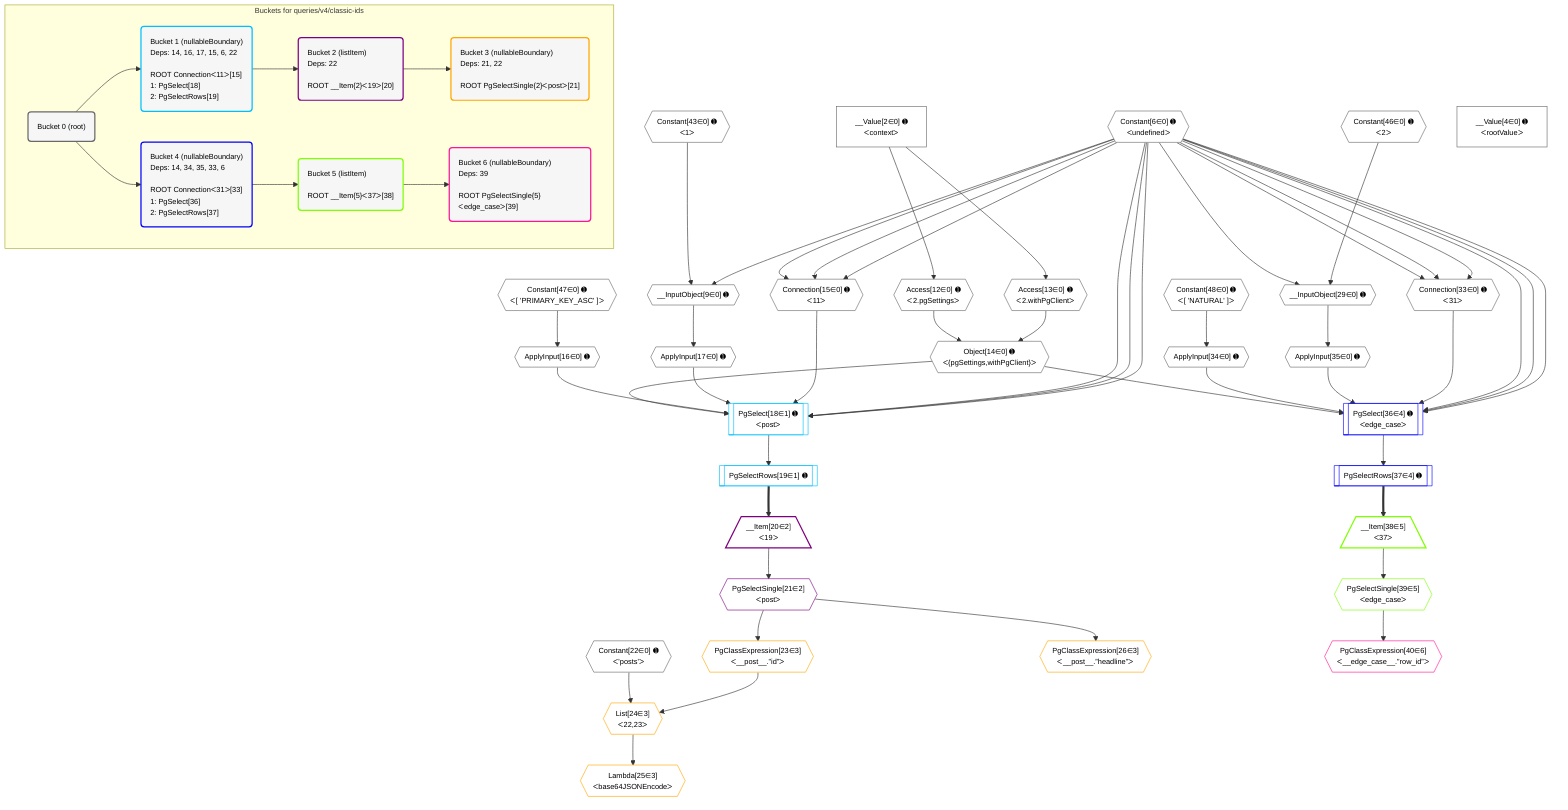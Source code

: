 %%{init: {'themeVariables': { 'fontSize': '12px'}}}%%
graph TD
    classDef path fill:#eee,stroke:#000,color:#000
    classDef plan fill:#fff,stroke-width:1px,color:#000
    classDef itemplan fill:#fff,stroke-width:2px,color:#000
    classDef unbatchedplan fill:#dff,stroke-width:1px,color:#000
    classDef sideeffectplan fill:#fcc,stroke-width:2px,color:#000
    classDef bucket fill:#f6f6f6,color:#000,stroke-width:2px,text-align:left


    %% plan dependencies
    Connection15{{"Connection[15∈0] ➊<br />ᐸ11ᐳ"}}:::plan
    Constant6{{"Constant[6∈0] ➊<br />ᐸundefinedᐳ"}}:::plan
    Constant6 & Constant6 & Constant6 --> Connection15
    Connection33{{"Connection[33∈0] ➊<br />ᐸ31ᐳ"}}:::plan
    Constant6 & Constant6 & Constant6 --> Connection33
    __InputObject9{{"__InputObject[9∈0] ➊"}}:::plan
    Constant43{{"Constant[43∈0] ➊<br />ᐸ1ᐳ"}}:::plan
    Constant43 & Constant6 --> __InputObject9
    Object14{{"Object[14∈0] ➊<br />ᐸ{pgSettings,withPgClient}ᐳ"}}:::plan
    Access12{{"Access[12∈0] ➊<br />ᐸ2.pgSettingsᐳ"}}:::plan
    Access13{{"Access[13∈0] ➊<br />ᐸ2.withPgClientᐳ"}}:::plan
    Access12 & Access13 --> Object14
    __InputObject29{{"__InputObject[29∈0] ➊"}}:::plan
    Constant46{{"Constant[46∈0] ➊<br />ᐸ2ᐳ"}}:::plan
    Constant6 & Constant46 --> __InputObject29
    __Value2["__Value[2∈0] ➊<br />ᐸcontextᐳ"]:::plan
    __Value2 --> Access12
    __Value2 --> Access13
    ApplyInput16{{"ApplyInput[16∈0] ➊"}}:::plan
    Constant47{{"Constant[47∈0] ➊<br />ᐸ[ 'PRIMARY_KEY_ASC' ]ᐳ"}}:::plan
    Constant47 --> ApplyInput16
    ApplyInput17{{"ApplyInput[17∈0] ➊"}}:::plan
    __InputObject9 --> ApplyInput17
    ApplyInput34{{"ApplyInput[34∈0] ➊"}}:::plan
    Constant48{{"Constant[48∈0] ➊<br />ᐸ[ 'NATURAL' ]ᐳ"}}:::plan
    Constant48 --> ApplyInput34
    ApplyInput35{{"ApplyInput[35∈0] ➊"}}:::plan
    __InputObject29 --> ApplyInput35
    __Value4["__Value[4∈0] ➊<br />ᐸrootValueᐳ"]:::plan
    Constant22{{"Constant[22∈0] ➊<br />ᐸ'posts'ᐳ"}}:::plan
    PgSelect18[["PgSelect[18∈1] ➊<br />ᐸpostᐳ"]]:::plan
    Object14 & ApplyInput16 & ApplyInput17 & Connection15 & Constant6 & Constant6 & Constant6 --> PgSelect18
    PgSelectRows19[["PgSelectRows[19∈1] ➊"]]:::plan
    PgSelect18 --> PgSelectRows19
    __Item20[/"__Item[20∈2]<br />ᐸ19ᐳ"\]:::itemplan
    PgSelectRows19 ==> __Item20
    PgSelectSingle21{{"PgSelectSingle[21∈2]<br />ᐸpostᐳ"}}:::plan
    __Item20 --> PgSelectSingle21
    List24{{"List[24∈3]<br />ᐸ22,23ᐳ"}}:::plan
    PgClassExpression23{{"PgClassExpression[23∈3]<br />ᐸ__post__.”id”ᐳ"}}:::plan
    Constant22 & PgClassExpression23 --> List24
    PgSelectSingle21 --> PgClassExpression23
    Lambda25{{"Lambda[25∈3]<br />ᐸbase64JSONEncodeᐳ"}}:::plan
    List24 --> Lambda25
    PgClassExpression26{{"PgClassExpression[26∈3]<br />ᐸ__post__.”headline”ᐳ"}}:::plan
    PgSelectSingle21 --> PgClassExpression26
    PgSelect36[["PgSelect[36∈4] ➊<br />ᐸedge_caseᐳ"]]:::plan
    Object14 & ApplyInput34 & ApplyInput35 & Connection33 & Constant6 & Constant6 & Constant6 --> PgSelect36
    PgSelectRows37[["PgSelectRows[37∈4] ➊"]]:::plan
    PgSelect36 --> PgSelectRows37
    __Item38[/"__Item[38∈5]<br />ᐸ37ᐳ"\]:::itemplan
    PgSelectRows37 ==> __Item38
    PgSelectSingle39{{"PgSelectSingle[39∈5]<br />ᐸedge_caseᐳ"}}:::plan
    __Item38 --> PgSelectSingle39
    PgClassExpression40{{"PgClassExpression[40∈6]<br />ᐸ__edge_case__.”row_id”ᐳ"}}:::plan
    PgSelectSingle39 --> PgClassExpression40

    %% define steps

    subgraph "Buckets for queries/v4/classic-ids"
    Bucket0("Bucket 0 (root)"):::bucket
    classDef bucket0 stroke:#696969
    class Bucket0,__Value2,__Value4,Constant6,__InputObject9,Access12,Access13,Object14,Connection15,ApplyInput16,ApplyInput17,Constant22,__InputObject29,Connection33,ApplyInput34,ApplyInput35,Constant43,Constant46,Constant47,Constant48 bucket0
    Bucket1("Bucket 1 (nullableBoundary)<br />Deps: 14, 16, 17, 15, 6, 22<br /><br />ROOT Connectionᐸ11ᐳ[15]<br />1: PgSelect[18]<br />2: PgSelectRows[19]"):::bucket
    classDef bucket1 stroke:#00bfff
    class Bucket1,PgSelect18,PgSelectRows19 bucket1
    Bucket2("Bucket 2 (listItem)<br />Deps: 22<br /><br />ROOT __Item{2}ᐸ19ᐳ[20]"):::bucket
    classDef bucket2 stroke:#7f007f
    class Bucket2,__Item20,PgSelectSingle21 bucket2
    Bucket3("Bucket 3 (nullableBoundary)<br />Deps: 21, 22<br /><br />ROOT PgSelectSingle{2}ᐸpostᐳ[21]"):::bucket
    classDef bucket3 stroke:#ffa500
    class Bucket3,PgClassExpression23,List24,Lambda25,PgClassExpression26 bucket3
    Bucket4("Bucket 4 (nullableBoundary)<br />Deps: 14, 34, 35, 33, 6<br /><br />ROOT Connectionᐸ31ᐳ[33]<br />1: PgSelect[36]<br />2: PgSelectRows[37]"):::bucket
    classDef bucket4 stroke:#0000ff
    class Bucket4,PgSelect36,PgSelectRows37 bucket4
    Bucket5("Bucket 5 (listItem)<br /><br />ROOT __Item{5}ᐸ37ᐳ[38]"):::bucket
    classDef bucket5 stroke:#7fff00
    class Bucket5,__Item38,PgSelectSingle39 bucket5
    Bucket6("Bucket 6 (nullableBoundary)<br />Deps: 39<br /><br />ROOT PgSelectSingle{5}ᐸedge_caseᐳ[39]"):::bucket
    classDef bucket6 stroke:#ff1493
    class Bucket6,PgClassExpression40 bucket6
    Bucket0 --> Bucket1 & Bucket4
    Bucket1 --> Bucket2
    Bucket2 --> Bucket3
    Bucket4 --> Bucket5
    Bucket5 --> Bucket6
    end